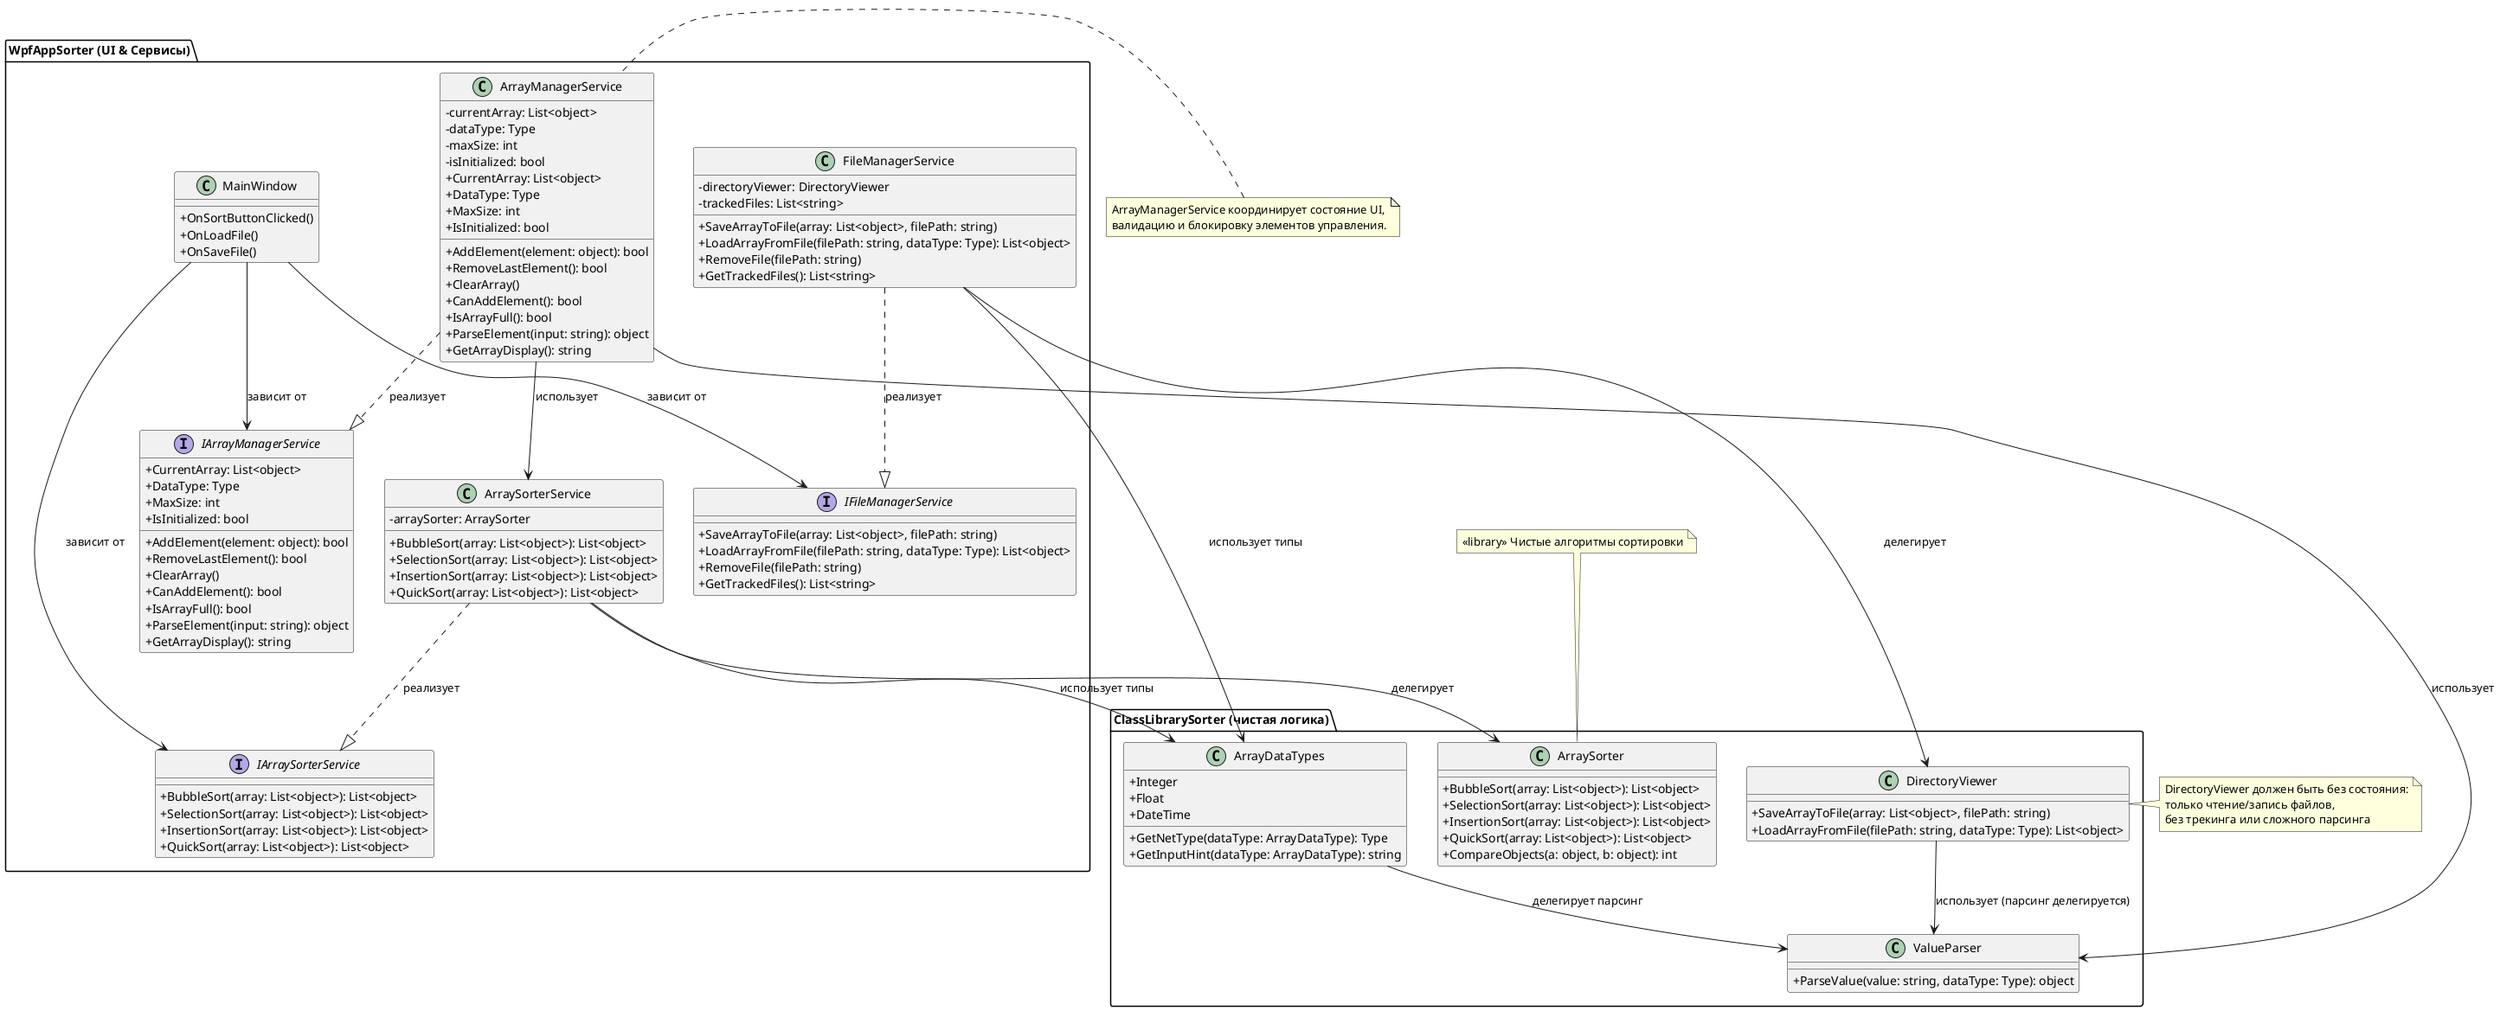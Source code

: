 @startuml ClassDiagram(UI & Services and ClassLibrary)
' PlantUML class diagram for "Сортировщик массивов" project
' File: WpfAppSorter_ClassDiagram.wsd
' Пакеты разделяют UI/Сервисы и Библиотеку классов

skinparam classAttributeIconSize 0

package "WpfAppSorter (UI & Сервисы)" {

  interface IArrayManagerService {
    +CurrentArray: List<object>
    +DataType: Type
    +MaxSize: int
    +IsInitialized: bool
    +AddElement(element: object): bool
    +RemoveLastElement(): bool
    +ClearArray()
    +CanAddElement(): bool
    +IsArrayFull(): bool
    +ParseElement(input: string): object
    +GetArrayDisplay(): string
  }

  interface IArraySorterService {
    +BubbleSort(array: List<object>): List<object>
    +SelectionSort(array: List<object>): List<object>
    +InsertionSort(array: List<object>): List<object>
    +QuickSort(array: List<object>): List<object>
  }

  interface IFileManagerService {
    +SaveArrayToFile(array: List<object>, filePath: string)
    +LoadArrayFromFile(filePath: string, dataType: Type): List<object>
    +RemoveFile(filePath: string)
    +GetTrackedFiles(): List<string>
  }

  class ArrayManagerService {
    -currentArray: List<object>
    -dataType: Type
    -maxSize: int
    -isInitialized: bool
    +CurrentArray: List<object>
    +DataType: Type
    +MaxSize: int
    +IsInitialized: bool
    +AddElement(element: object): bool
    +RemoveLastElement(): bool
    +ClearArray()
    +CanAddElement(): bool
    +IsArrayFull(): bool
    +ParseElement(input: string): object
    +GetArrayDisplay(): string
  }

  class ArraySorterService {
    -arraySorter: ArraySorter
    +BubbleSort(array: List<object>): List<object>
    +SelectionSort(array: List<object>): List<object>
    +InsertionSort(array: List<object>): List<object>
    +QuickSort(array: List<object>): List<object>
  }

  class FileManagerService {
    -directoryViewer: DirectoryViewer
    -trackedFiles: List<string>
    +SaveArrayToFile(array: List<object>, filePath: string)
    +LoadArrayFromFile(filePath: string, dataType: Type): List<object>
    +RemoveFile(filePath: string)
    +GetTrackedFiles(): List<string>
  }

  class MainWindow {
    +OnSortButtonClicked()
    +OnLoadFile()
    +OnSaveFile()
  }

}

package "ClassLibrarySorter (чистая логика)" {

  class ArraySorter {
    +BubbleSort(array: List<object>): List<object>
    +SelectionSort(array: List<object>): List<object>
    +InsertionSort(array: List<object>): List<object>
    +QuickSort(array: List<object>): List<object>
    +CompareObjects(a: object, b: object): int
  }

  class DirectoryViewer {
    +SaveArrayToFile(array: List<object>, filePath: string)
    +LoadArrayFromFile(filePath: string, dataType: Type): List<object>
  }

  class ValueParser {
    +ParseValue(value: string, dataType: Type): object
  }

  class ArrayDataTypes {
    +Integer
    +Float
    +DateTime
    +GetNetType(dataType: ArrayDataType): Type
    +GetInputHint(dataType: ArrayDataType): string
  }
}

' Реализации (сервисы реализуют интерфейсы)
ArrayManagerService ..|> IArrayManagerService : реализует
ArraySorterService ..|> IArraySorterService : реализует
FileManagerService ..|> IFileManagerService : реализует

' Зависимости и делегирование
ArrayManagerService --> ValueParser : использует
ArrayManagerService --> ArraySorterService : использует
ArraySorterService --> ArraySorter : делегирует
FileManagerService --> DirectoryViewer : делегирует
DirectoryViewer --> ValueParser : использует (парсинг делегируется)
ArrayDataTypes --> ValueParser : делегирует парсинг
MainWindow --> IArrayManagerService : зависит от
MainWindow --> IArraySorterService : зависит от
MainWindow --> IFileManagerService : зависит от

' Дополнительные связи и заметки
ArraySorterService --> ArrayDataTypes : использует типы
FileManagerService --> ArrayDataTypes : использует типы

note right of DirectoryViewer
DirectoryViewer должен быть без состояния:
только чтение/запись файлов,
без трекинга или сложного парсинга
end note

note left of ArrayManagerService
ArrayManagerService координирует состояние UI,
валидацию и блокировку элементов управления.
end note

' Стереотипы для классов библиотеки
note top of ArraySorter
<<library>> Чистые алгоритмы сортировки
end note

@enduml
